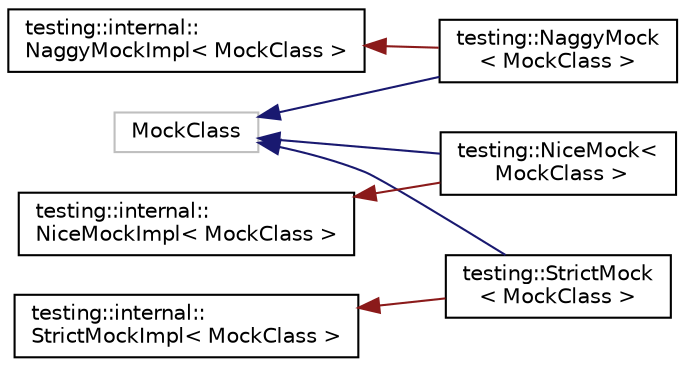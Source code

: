 digraph "Graphical Class Hierarchy"
{
  edge [fontname="Helvetica",fontsize="10",labelfontname="Helvetica",labelfontsize="10"];
  node [fontname="Helvetica",fontsize="10",shape=record];
  rankdir="LR";
  Node848 [label="MockClass",height=0.2,width=0.4,color="grey75", fillcolor="white", style="filled"];
  Node848 -> Node807 [dir="back",color="midnightblue",fontsize="10",style="solid",fontname="Helvetica"];
  Node807 [label="testing::NaggyMock\l\< MockClass \>",height=0.2,width=0.4,color="black", fillcolor="white", style="filled",URL="$classtesting_1_1NaggyMock.html"];
  Node848 -> Node800 [dir="back",color="midnightblue",fontsize="10",style="solid",fontname="Helvetica"];
  Node800 [label="testing::NiceMock\<\l MockClass \>",height=0.2,width=0.4,color="black", fillcolor="white", style="filled",URL="$classtesting_1_1NiceMock.html"];
  Node848 -> Node1 [dir="back",color="midnightblue",fontsize="10",style="solid",fontname="Helvetica"];
  Node1 [label="testing::StrictMock\l\< MockClass \>",height=0.2,width=0.4,color="black", fillcolor="white", style="filled",URL="$classtesting_1_1StrictMock.html"];
  Node806 [label="testing::internal::\lNaggyMockImpl\< MockClass \>",height=0.2,width=0.4,color="black", fillcolor="white", style="filled",URL="$classtesting_1_1internal_1_1NaggyMockImpl.html"];
  Node806 -> Node807 [dir="back",color="firebrick4",fontsize="10",style="solid",fontname="Helvetica"];
  Node799 [label="testing::internal::\lNiceMockImpl\< MockClass \>",height=0.2,width=0.4,color="black", fillcolor="white", style="filled",URL="$classtesting_1_1internal_1_1NiceMockImpl.html"];
  Node799 -> Node800 [dir="back",color="firebrick4",fontsize="10",style="solid",fontname="Helvetica"];
  Node0 [label="testing::internal::\lStrictMockImpl\< MockClass \>",height=0.2,width=0.4,color="black", fillcolor="white", style="filled",URL="$classtesting_1_1internal_1_1StrictMockImpl.html"];
  Node0 -> Node1 [dir="back",color="firebrick4",fontsize="10",style="solid",fontname="Helvetica"];
}
